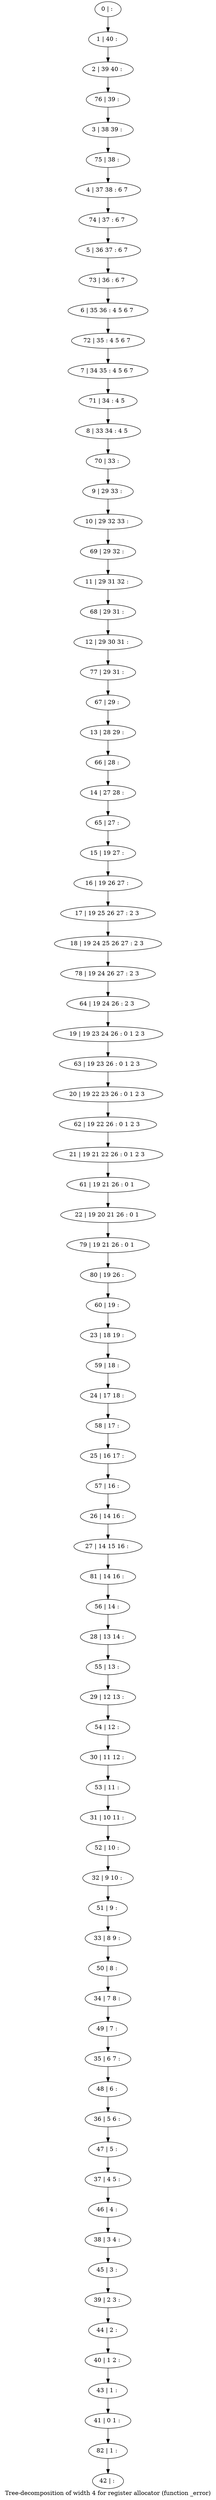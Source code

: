 digraph G {
graph [label="Tree-decomposition of width 4 for register allocator (function _error)"]
0[label="0 | : "];
1[label="1 | 40 : "];
2[label="2 | 39 40 : "];
3[label="3 | 38 39 : "];
4[label="4 | 37 38 : 6 7 "];
5[label="5 | 36 37 : 6 7 "];
6[label="6 | 35 36 : 4 5 6 7 "];
7[label="7 | 34 35 : 4 5 6 7 "];
8[label="8 | 33 34 : 4 5 "];
9[label="9 | 29 33 : "];
10[label="10 | 29 32 33 : "];
11[label="11 | 29 31 32 : "];
12[label="12 | 29 30 31 : "];
13[label="13 | 28 29 : "];
14[label="14 | 27 28 : "];
15[label="15 | 19 27 : "];
16[label="16 | 19 26 27 : "];
17[label="17 | 19 25 26 27 : 2 3 "];
18[label="18 | 19 24 25 26 27 : 2 3 "];
19[label="19 | 19 23 24 26 : 0 1 2 3 "];
20[label="20 | 19 22 23 26 : 0 1 2 3 "];
21[label="21 | 19 21 22 26 : 0 1 2 3 "];
22[label="22 | 19 20 21 26 : 0 1 "];
23[label="23 | 18 19 : "];
24[label="24 | 17 18 : "];
25[label="25 | 16 17 : "];
26[label="26 | 14 16 : "];
27[label="27 | 14 15 16 : "];
28[label="28 | 13 14 : "];
29[label="29 | 12 13 : "];
30[label="30 | 11 12 : "];
31[label="31 | 10 11 : "];
32[label="32 | 9 10 : "];
33[label="33 | 8 9 : "];
34[label="34 | 7 8 : "];
35[label="35 | 6 7 : "];
36[label="36 | 5 6 : "];
37[label="37 | 4 5 : "];
38[label="38 | 3 4 : "];
39[label="39 | 2 3 : "];
40[label="40 | 1 2 : "];
41[label="41 | 0 1 : "];
42[label="42 | : "];
43[label="43 | 1 : "];
44[label="44 | 2 : "];
45[label="45 | 3 : "];
46[label="46 | 4 : "];
47[label="47 | 5 : "];
48[label="48 | 6 : "];
49[label="49 | 7 : "];
50[label="50 | 8 : "];
51[label="51 | 9 : "];
52[label="52 | 10 : "];
53[label="53 | 11 : "];
54[label="54 | 12 : "];
55[label="55 | 13 : "];
56[label="56 | 14 : "];
57[label="57 | 16 : "];
58[label="58 | 17 : "];
59[label="59 | 18 : "];
60[label="60 | 19 : "];
61[label="61 | 19 21 26 : 0 1 "];
62[label="62 | 19 22 26 : 0 1 2 3 "];
63[label="63 | 19 23 26 : 0 1 2 3 "];
64[label="64 | 19 24 26 : 2 3 "];
65[label="65 | 27 : "];
66[label="66 | 28 : "];
67[label="67 | 29 : "];
68[label="68 | 29 31 : "];
69[label="69 | 29 32 : "];
70[label="70 | 33 : "];
71[label="71 | 34 : 4 5 "];
72[label="72 | 35 : 4 5 6 7 "];
73[label="73 | 36 : 6 7 "];
74[label="74 | 37 : 6 7 "];
75[label="75 | 38 : "];
76[label="76 | 39 : "];
77[label="77 | 29 31 : "];
78[label="78 | 19 24 26 27 : 2 3 "];
79[label="79 | 19 21 26 : 0 1 "];
80[label="80 | 19 26 : "];
81[label="81 | 14 16 : "];
82[label="82 | 1 : "];
0->1 ;
1->2 ;
9->10 ;
15->16 ;
16->17 ;
17->18 ;
26->27 ;
43->41 ;
40->43 ;
44->40 ;
39->44 ;
45->39 ;
38->45 ;
46->38 ;
37->46 ;
47->37 ;
36->47 ;
48->36 ;
35->48 ;
49->35 ;
34->49 ;
50->34 ;
33->50 ;
51->33 ;
32->51 ;
52->32 ;
31->52 ;
53->31 ;
30->53 ;
54->30 ;
29->54 ;
55->29 ;
28->55 ;
56->28 ;
57->26 ;
25->57 ;
58->25 ;
24->58 ;
59->24 ;
23->59 ;
60->23 ;
61->22 ;
21->61 ;
62->21 ;
20->62 ;
63->20 ;
19->63 ;
64->19 ;
65->15 ;
14->65 ;
66->14 ;
13->66 ;
67->13 ;
68->12 ;
11->68 ;
69->11 ;
10->69 ;
70->9 ;
8->70 ;
71->8 ;
7->71 ;
72->7 ;
6->72 ;
73->6 ;
5->73 ;
74->5 ;
4->74 ;
75->4 ;
3->75 ;
76->3 ;
2->76 ;
77->67 ;
12->77 ;
78->64 ;
18->78 ;
22->79 ;
80->60 ;
79->80 ;
81->56 ;
27->81 ;
82->42 ;
41->82 ;
}

